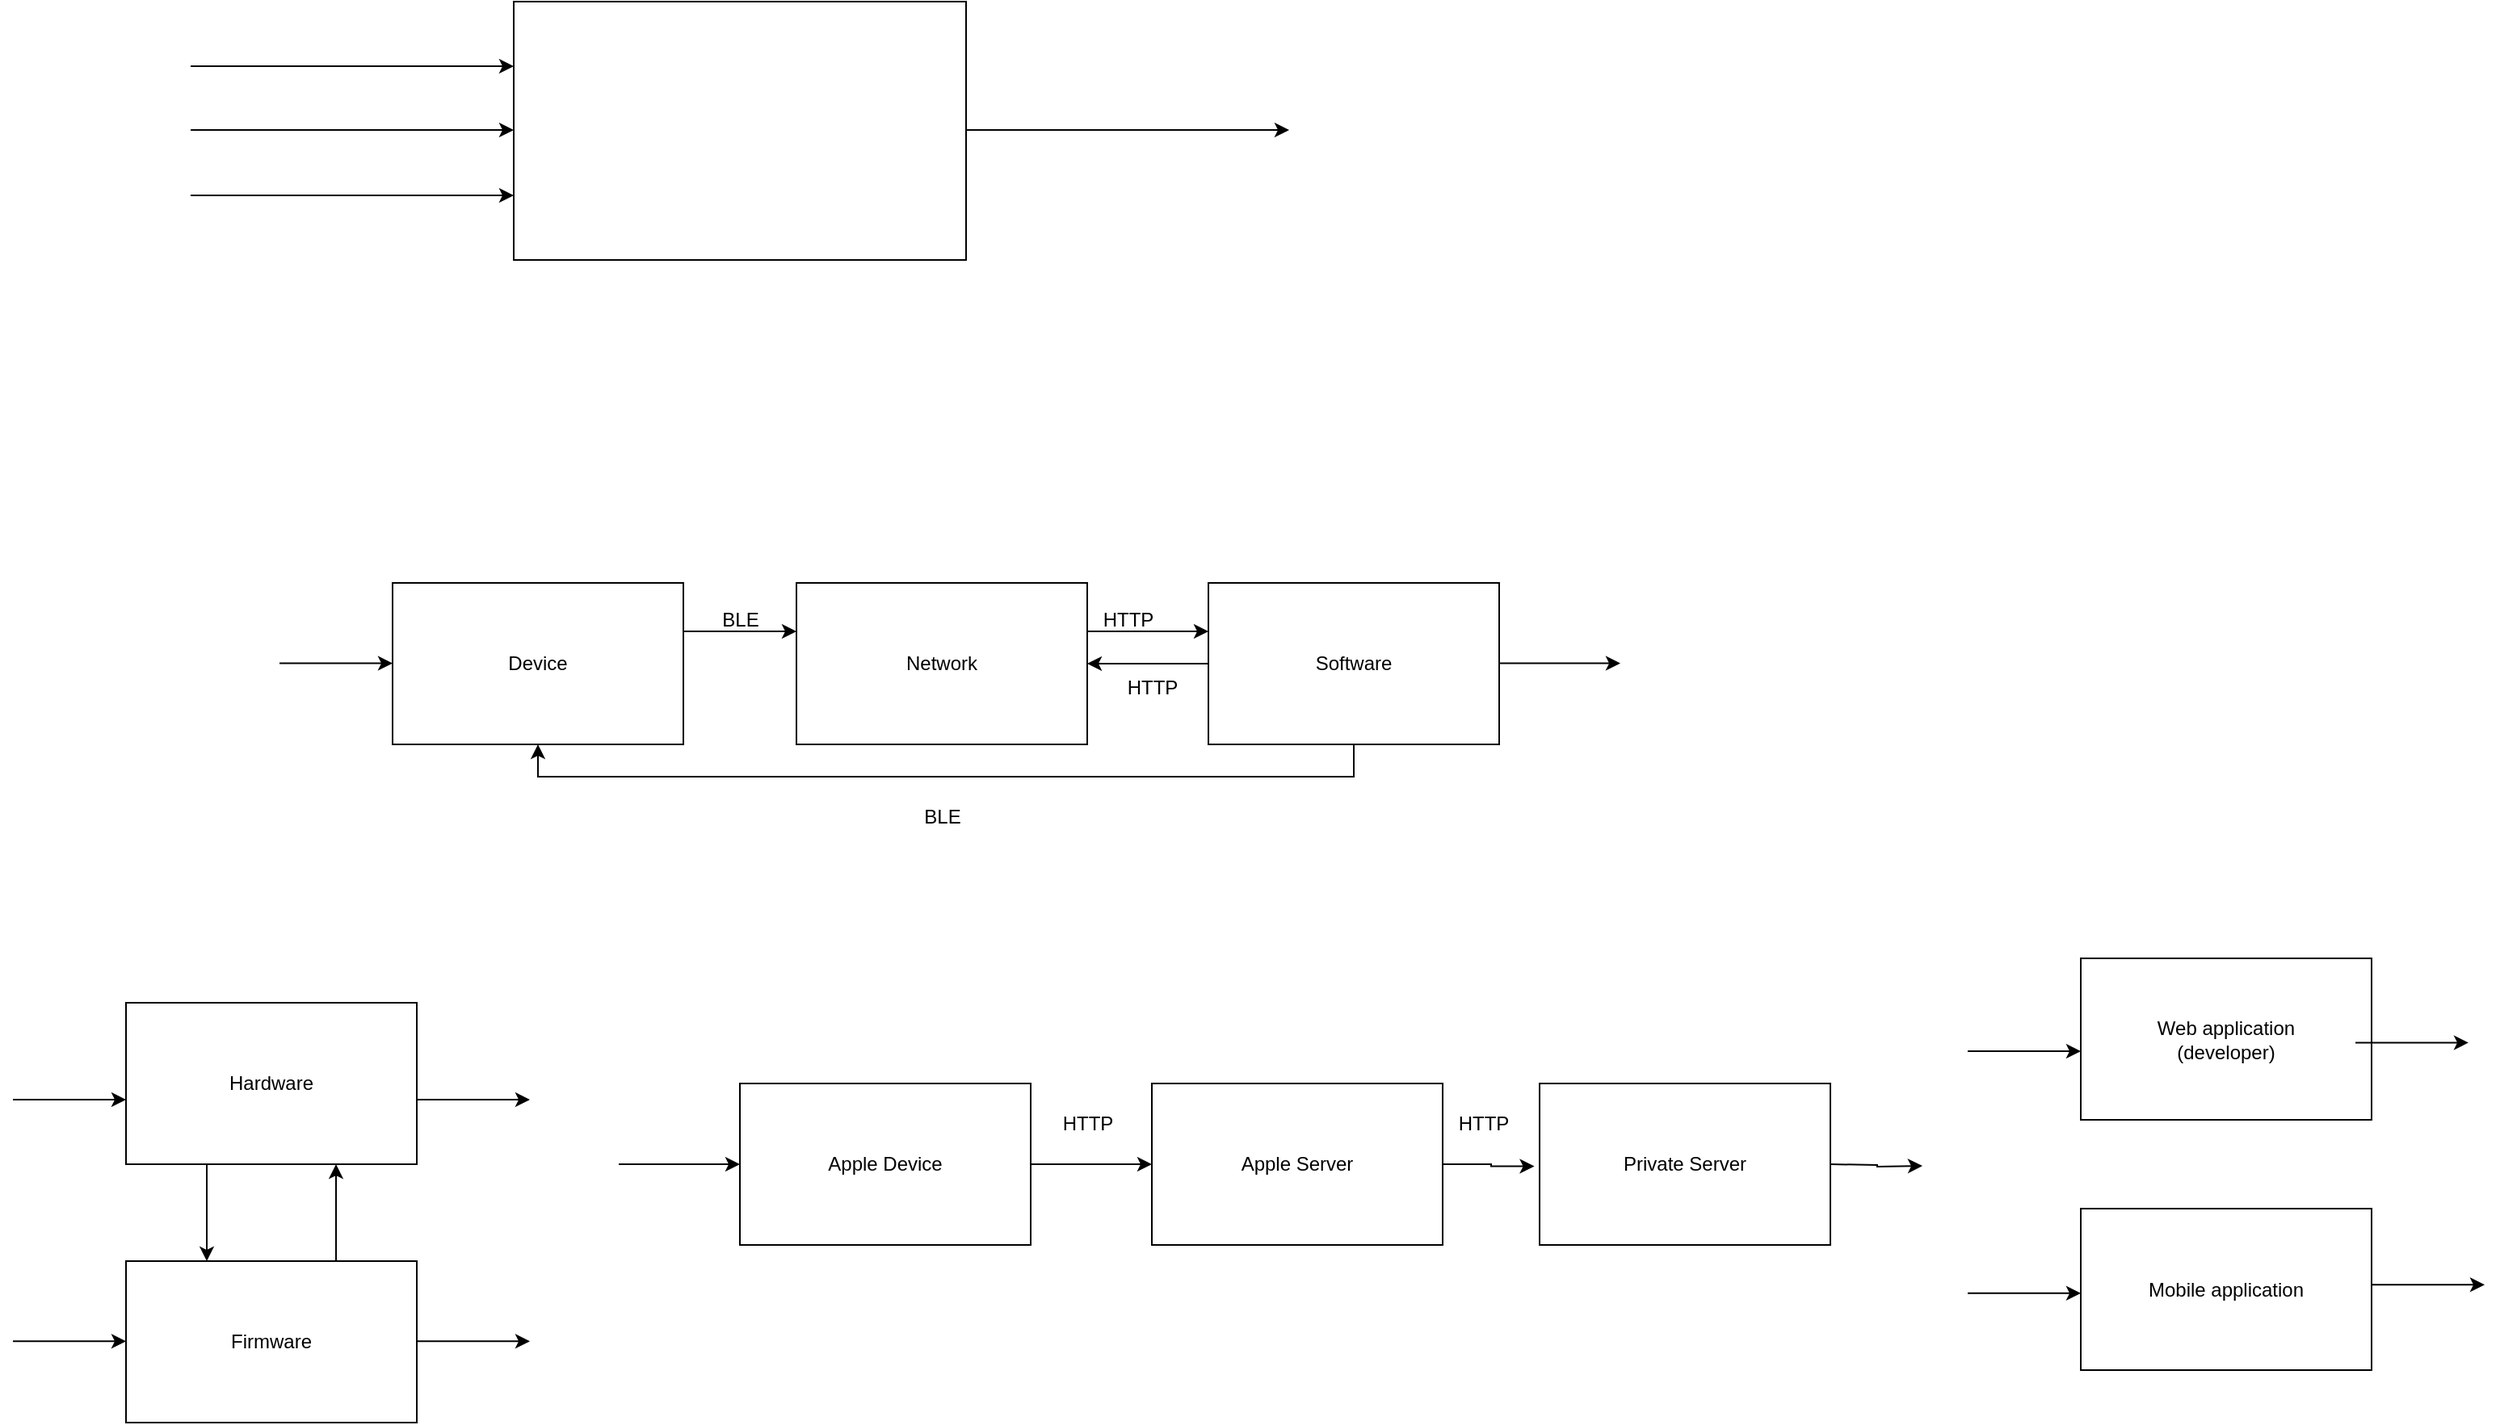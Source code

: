 <mxfile version="24.8.4">
  <diagram name="Page-1" id="5LU7Rp1ZNXdT5xKRHXcr">
    <mxGraphModel dx="1912" dy="951" grid="1" gridSize="10" guides="1" tooltips="1" connect="1" arrows="1" fold="1" page="1" pageScale="1" pageWidth="850" pageHeight="1100" math="0" shadow="0">
      <root>
        <mxCell id="0" />
        <mxCell id="1" parent="0" />
        <mxCell id="5OAMmtJjM21bAXwRtnvp-2" value="" style="rounded=0;whiteSpace=wrap;html=1;" vertex="1" parent="1">
          <mxGeometry x="360" y="170" width="280" height="160" as="geometry" />
        </mxCell>
        <mxCell id="5OAMmtJjM21bAXwRtnvp-3" value="" style="endArrow=classic;html=1;rounded=0;" edge="1" parent="1">
          <mxGeometry width="50" height="50" relative="1" as="geometry">
            <mxPoint x="160" y="249.5" as="sourcePoint" />
            <mxPoint x="360" y="249.5" as="targetPoint" />
          </mxGeometry>
        </mxCell>
        <mxCell id="5OAMmtJjM21bAXwRtnvp-4" value="" style="endArrow=classic;html=1;rounded=0;" edge="1" parent="1">
          <mxGeometry width="50" height="50" relative="1" as="geometry">
            <mxPoint x="160" y="290" as="sourcePoint" />
            <mxPoint x="360" y="290" as="targetPoint" />
          </mxGeometry>
        </mxCell>
        <mxCell id="5OAMmtJjM21bAXwRtnvp-5" value="" style="endArrow=classic;html=1;rounded=0;" edge="1" parent="1">
          <mxGeometry width="50" height="50" relative="1" as="geometry">
            <mxPoint x="160" y="210" as="sourcePoint" />
            <mxPoint x="360" y="210" as="targetPoint" />
          </mxGeometry>
        </mxCell>
        <mxCell id="5OAMmtJjM21bAXwRtnvp-6" value="" style="endArrow=classic;html=1;rounded=0;" edge="1" parent="1">
          <mxGeometry width="50" height="50" relative="1" as="geometry">
            <mxPoint x="640" y="249.5" as="sourcePoint" />
            <mxPoint x="840" y="249.5" as="targetPoint" />
          </mxGeometry>
        </mxCell>
        <mxCell id="5OAMmtJjM21bAXwRtnvp-12" style="edgeStyle=orthogonalEdgeStyle;rounded=0;orthogonalLoop=1;jettySize=auto;html=1;" edge="1" parent="1">
          <mxGeometry relative="1" as="geometry">
            <mxPoint x="465" y="560" as="sourcePoint" />
            <mxPoint x="535" y="560" as="targetPoint" />
          </mxGeometry>
        </mxCell>
        <mxCell id="5OAMmtJjM21bAXwRtnvp-7" value="Device" style="rounded=0;whiteSpace=wrap;html=1;" vertex="1" parent="1">
          <mxGeometry x="285" y="530" width="180" height="100" as="geometry" />
        </mxCell>
        <mxCell id="5OAMmtJjM21bAXwRtnvp-14" style="edgeStyle=orthogonalEdgeStyle;rounded=0;orthogonalLoop=1;jettySize=auto;html=1;entryX=0;entryY=0.5;entryDx=0;entryDy=0;" edge="1" parent="1">
          <mxGeometry relative="1" as="geometry">
            <mxPoint x="715" y="560" as="sourcePoint" />
            <mxPoint x="790" y="560" as="targetPoint" />
          </mxGeometry>
        </mxCell>
        <mxCell id="5OAMmtJjM21bAXwRtnvp-8" value="Network" style="rounded=0;whiteSpace=wrap;html=1;" vertex="1" parent="1">
          <mxGeometry x="535" y="530" width="180" height="100" as="geometry" />
        </mxCell>
        <mxCell id="5OAMmtJjM21bAXwRtnvp-33" style="edgeStyle=orthogonalEdgeStyle;rounded=0;orthogonalLoop=1;jettySize=auto;html=1;entryX=0.5;entryY=1;entryDx=0;entryDy=0;" edge="1" parent="1" source="5OAMmtJjM21bAXwRtnvp-13" target="5OAMmtJjM21bAXwRtnvp-7">
          <mxGeometry relative="1" as="geometry">
            <Array as="points">
              <mxPoint x="880" y="650" />
              <mxPoint x="375" y="650" />
            </Array>
          </mxGeometry>
        </mxCell>
        <mxCell id="5OAMmtJjM21bAXwRtnvp-57" style="edgeStyle=orthogonalEdgeStyle;rounded=0;orthogonalLoop=1;jettySize=auto;html=1;entryX=1;entryY=0.5;entryDx=0;entryDy=0;" edge="1" parent="1" source="5OAMmtJjM21bAXwRtnvp-13" target="5OAMmtJjM21bAXwRtnvp-8">
          <mxGeometry relative="1" as="geometry" />
        </mxCell>
        <mxCell id="5OAMmtJjM21bAXwRtnvp-13" value="Software" style="rounded=0;whiteSpace=wrap;html=1;" vertex="1" parent="1">
          <mxGeometry x="790" y="530" width="180" height="100" as="geometry" />
        </mxCell>
        <mxCell id="5OAMmtJjM21bAXwRtnvp-16" style="edgeStyle=orthogonalEdgeStyle;rounded=0;orthogonalLoop=1;jettySize=auto;html=1;" edge="1" parent="1">
          <mxGeometry relative="1" as="geometry">
            <mxPoint x="215" y="579.8" as="sourcePoint" />
            <mxPoint x="285" y="579.8" as="targetPoint" />
          </mxGeometry>
        </mxCell>
        <mxCell id="5OAMmtJjM21bAXwRtnvp-18" style="edgeStyle=orthogonalEdgeStyle;rounded=0;orthogonalLoop=1;jettySize=auto;html=1;entryX=0;entryY=0.5;entryDx=0;entryDy=0;" edge="1" parent="1">
          <mxGeometry relative="1" as="geometry">
            <mxPoint x="970" y="579.8" as="sourcePoint" />
            <mxPoint x="1045" y="579.8" as="targetPoint" />
          </mxGeometry>
        </mxCell>
        <mxCell id="5OAMmtJjM21bAXwRtnvp-23" value="BLE" style="text;html=1;align=center;verticalAlign=middle;resizable=0;points=[];autosize=1;strokeColor=none;fillColor=none;" vertex="1" parent="1">
          <mxGeometry x="475" y="538" width="50" height="30" as="geometry" />
        </mxCell>
        <mxCell id="5OAMmtJjM21bAXwRtnvp-24" value="HTTP" style="text;html=1;align=center;verticalAlign=middle;resizable=0;points=[];autosize=1;strokeColor=none;fillColor=none;" vertex="1" parent="1">
          <mxGeometry x="715" y="538" width="50" height="30" as="geometry" />
        </mxCell>
        <mxCell id="5OAMmtJjM21bAXwRtnvp-25" value="BLE" style="text;html=1;align=center;verticalAlign=middle;resizable=0;points=[];autosize=1;strokeColor=none;fillColor=none;" vertex="1" parent="1">
          <mxGeometry x="600" y="660" width="50" height="30" as="geometry" />
        </mxCell>
        <mxCell id="5OAMmtJjM21bAXwRtnvp-30" value="" style="edgeStyle=orthogonalEdgeStyle;rounded=0;orthogonalLoop=1;jettySize=auto;html=1;" edge="1" parent="1">
          <mxGeometry relative="1" as="geometry">
            <mxPoint x="170" y="890" as="sourcePoint" />
            <mxPoint x="170" y="950" as="targetPoint" />
          </mxGeometry>
        </mxCell>
        <mxCell id="5OAMmtJjM21bAXwRtnvp-27" value="Hardware" style="rounded=0;whiteSpace=wrap;html=1;" vertex="1" parent="1">
          <mxGeometry x="120" y="790" width="180" height="100" as="geometry" />
        </mxCell>
        <mxCell id="5OAMmtJjM21bAXwRtnvp-31" value="" style="edgeStyle=orthogonalEdgeStyle;rounded=0;orthogonalLoop=1;jettySize=auto;html=1;" edge="1" parent="1">
          <mxGeometry relative="1" as="geometry">
            <mxPoint x="250" y="950" as="sourcePoint" />
            <mxPoint x="250" y="890" as="targetPoint" />
          </mxGeometry>
        </mxCell>
        <mxCell id="5OAMmtJjM21bAXwRtnvp-28" value="Firmware" style="rounded=0;whiteSpace=wrap;html=1;" vertex="1" parent="1">
          <mxGeometry x="120" y="950" width="180" height="100" as="geometry" />
        </mxCell>
        <mxCell id="5OAMmtJjM21bAXwRtnvp-29" style="edgeStyle=orthogonalEdgeStyle;rounded=0;orthogonalLoop=1;jettySize=auto;html=1;" edge="1" parent="1">
          <mxGeometry relative="1" as="geometry">
            <mxPoint x="50" y="850" as="sourcePoint" />
            <mxPoint x="120" y="850" as="targetPoint" />
          </mxGeometry>
        </mxCell>
        <mxCell id="5OAMmtJjM21bAXwRtnvp-32" value="Apple Server" style="rounded=0;whiteSpace=wrap;html=1;" vertex="1" parent="1">
          <mxGeometry x="755" y="840" width="180" height="100" as="geometry" />
        </mxCell>
        <mxCell id="5OAMmtJjM21bAXwRtnvp-35" style="edgeStyle=orthogonalEdgeStyle;rounded=0;orthogonalLoop=1;jettySize=auto;html=1;entryX=0;entryY=0.5;entryDx=0;entryDy=0;" edge="1" parent="1" source="5OAMmtJjM21bAXwRtnvp-34" target="5OAMmtJjM21bAXwRtnvp-32">
          <mxGeometry relative="1" as="geometry" />
        </mxCell>
        <mxCell id="5OAMmtJjM21bAXwRtnvp-34" value="Apple Device" style="rounded=0;whiteSpace=wrap;html=1;" vertex="1" parent="1">
          <mxGeometry x="500" y="840" width="180" height="100" as="geometry" />
        </mxCell>
        <mxCell id="5OAMmtJjM21bAXwRtnvp-36" value="HTTP" style="text;html=1;align=center;verticalAlign=middle;resizable=0;points=[];autosize=1;strokeColor=none;fillColor=none;" vertex="1" parent="1">
          <mxGeometry x="690" y="850" width="50" height="30" as="geometry" />
        </mxCell>
        <mxCell id="5OAMmtJjM21bAXwRtnvp-40" style="edgeStyle=orthogonalEdgeStyle;rounded=0;orthogonalLoop=1;jettySize=auto;html=1;" edge="1" parent="1">
          <mxGeometry relative="1" as="geometry">
            <mxPoint x="50" y="999.63" as="sourcePoint" />
            <mxPoint x="120" y="999.63" as="targetPoint" />
          </mxGeometry>
        </mxCell>
        <mxCell id="5OAMmtJjM21bAXwRtnvp-41" value="Mobile application" style="rounded=0;whiteSpace=wrap;html=1;" vertex="1" parent="1">
          <mxGeometry x="1330" y="917.5" width="180" height="100" as="geometry" />
        </mxCell>
        <mxCell id="5OAMmtJjM21bAXwRtnvp-42" value="Web application&lt;div&gt;(developer)&lt;/div&gt;" style="rounded=0;whiteSpace=wrap;html=1;" vertex="1" parent="1">
          <mxGeometry x="1330" y="762.5" width="180" height="100" as="geometry" />
        </mxCell>
        <mxCell id="5OAMmtJjM21bAXwRtnvp-49" value="Private Server" style="rounded=0;whiteSpace=wrap;html=1;" vertex="1" parent="1">
          <mxGeometry x="995" y="840" width="180" height="100" as="geometry" />
        </mxCell>
        <mxCell id="5OAMmtJjM21bAXwRtnvp-55" style="edgeStyle=orthogonalEdgeStyle;rounded=0;orthogonalLoop=1;jettySize=auto;html=1;" edge="1" parent="1">
          <mxGeometry relative="1" as="geometry">
            <mxPoint x="1500" y="814.71" as="sourcePoint" />
            <mxPoint x="1570" y="814.71" as="targetPoint" />
          </mxGeometry>
        </mxCell>
        <mxCell id="5OAMmtJjM21bAXwRtnvp-56" style="edgeStyle=orthogonalEdgeStyle;rounded=0;orthogonalLoop=1;jettySize=auto;html=1;" edge="1" parent="1">
          <mxGeometry relative="1" as="geometry">
            <mxPoint x="1510" y="964.64" as="sourcePoint" />
            <mxPoint x="1580" y="964.64" as="targetPoint" />
          </mxGeometry>
        </mxCell>
        <mxCell id="5OAMmtJjM21bAXwRtnvp-58" value="HTTP" style="text;html=1;align=center;verticalAlign=middle;resizable=0;points=[];autosize=1;strokeColor=none;fillColor=none;" vertex="1" parent="1">
          <mxGeometry x="730" y="580" width="50" height="30" as="geometry" />
        </mxCell>
        <mxCell id="5OAMmtJjM21bAXwRtnvp-59" style="edgeStyle=orthogonalEdgeStyle;rounded=0;orthogonalLoop=1;jettySize=auto;html=1;entryX=-0.018;entryY=0.513;entryDx=0;entryDy=0;entryPerimeter=0;" edge="1" parent="1" source="5OAMmtJjM21bAXwRtnvp-32" target="5OAMmtJjM21bAXwRtnvp-49">
          <mxGeometry relative="1" as="geometry" />
        </mxCell>
        <mxCell id="5OAMmtJjM21bAXwRtnvp-60" value="HTTP" style="text;html=1;align=center;verticalAlign=middle;resizable=0;points=[];autosize=1;strokeColor=none;fillColor=none;" vertex="1" parent="1">
          <mxGeometry x="935" y="850" width="50" height="30" as="geometry" />
        </mxCell>
        <mxCell id="5OAMmtJjM21bAXwRtnvp-61" style="edgeStyle=orthogonalEdgeStyle;rounded=0;orthogonalLoop=1;jettySize=auto;html=1;" edge="1" parent="1">
          <mxGeometry relative="1" as="geometry">
            <mxPoint x="300" y="850" as="sourcePoint" />
            <mxPoint x="370" y="850" as="targetPoint" />
          </mxGeometry>
        </mxCell>
        <mxCell id="5OAMmtJjM21bAXwRtnvp-62" style="edgeStyle=orthogonalEdgeStyle;rounded=0;orthogonalLoop=1;jettySize=auto;html=1;" edge="1" parent="1">
          <mxGeometry relative="1" as="geometry">
            <mxPoint x="300" y="999.63" as="sourcePoint" />
            <mxPoint x="370" y="999.63" as="targetPoint" />
          </mxGeometry>
        </mxCell>
        <mxCell id="5OAMmtJjM21bAXwRtnvp-63" style="edgeStyle=orthogonalEdgeStyle;rounded=0;orthogonalLoop=1;jettySize=auto;html=1;entryX=0;entryY=0.5;entryDx=0;entryDy=0;" edge="1" parent="1">
          <mxGeometry relative="1" as="geometry">
            <mxPoint x="425" y="890" as="sourcePoint" />
            <mxPoint x="500" y="890" as="targetPoint" />
          </mxGeometry>
        </mxCell>
        <mxCell id="5OAMmtJjM21bAXwRtnvp-64" style="edgeStyle=orthogonalEdgeStyle;rounded=0;orthogonalLoop=1;jettySize=auto;html=1;entryX=-0.018;entryY=0.513;entryDx=0;entryDy=0;entryPerimeter=0;" edge="1" parent="1">
          <mxGeometry relative="1" as="geometry">
            <mxPoint x="1175" y="890" as="sourcePoint" />
            <mxPoint x="1232" y="891" as="targetPoint" />
          </mxGeometry>
        </mxCell>
        <mxCell id="5OAMmtJjM21bAXwRtnvp-65" style="edgeStyle=orthogonalEdgeStyle;rounded=0;orthogonalLoop=1;jettySize=auto;html=1;" edge="1" parent="1">
          <mxGeometry relative="1" as="geometry">
            <mxPoint x="1260" y="820.0" as="sourcePoint" />
            <mxPoint x="1330" y="820.0" as="targetPoint" />
          </mxGeometry>
        </mxCell>
        <mxCell id="5OAMmtJjM21bAXwRtnvp-66" style="edgeStyle=orthogonalEdgeStyle;rounded=0;orthogonalLoop=1;jettySize=auto;html=1;" edge="1" parent="1">
          <mxGeometry relative="1" as="geometry">
            <mxPoint x="1260" y="969.93" as="sourcePoint" />
            <mxPoint x="1330" y="969.93" as="targetPoint" />
          </mxGeometry>
        </mxCell>
      </root>
    </mxGraphModel>
  </diagram>
</mxfile>
